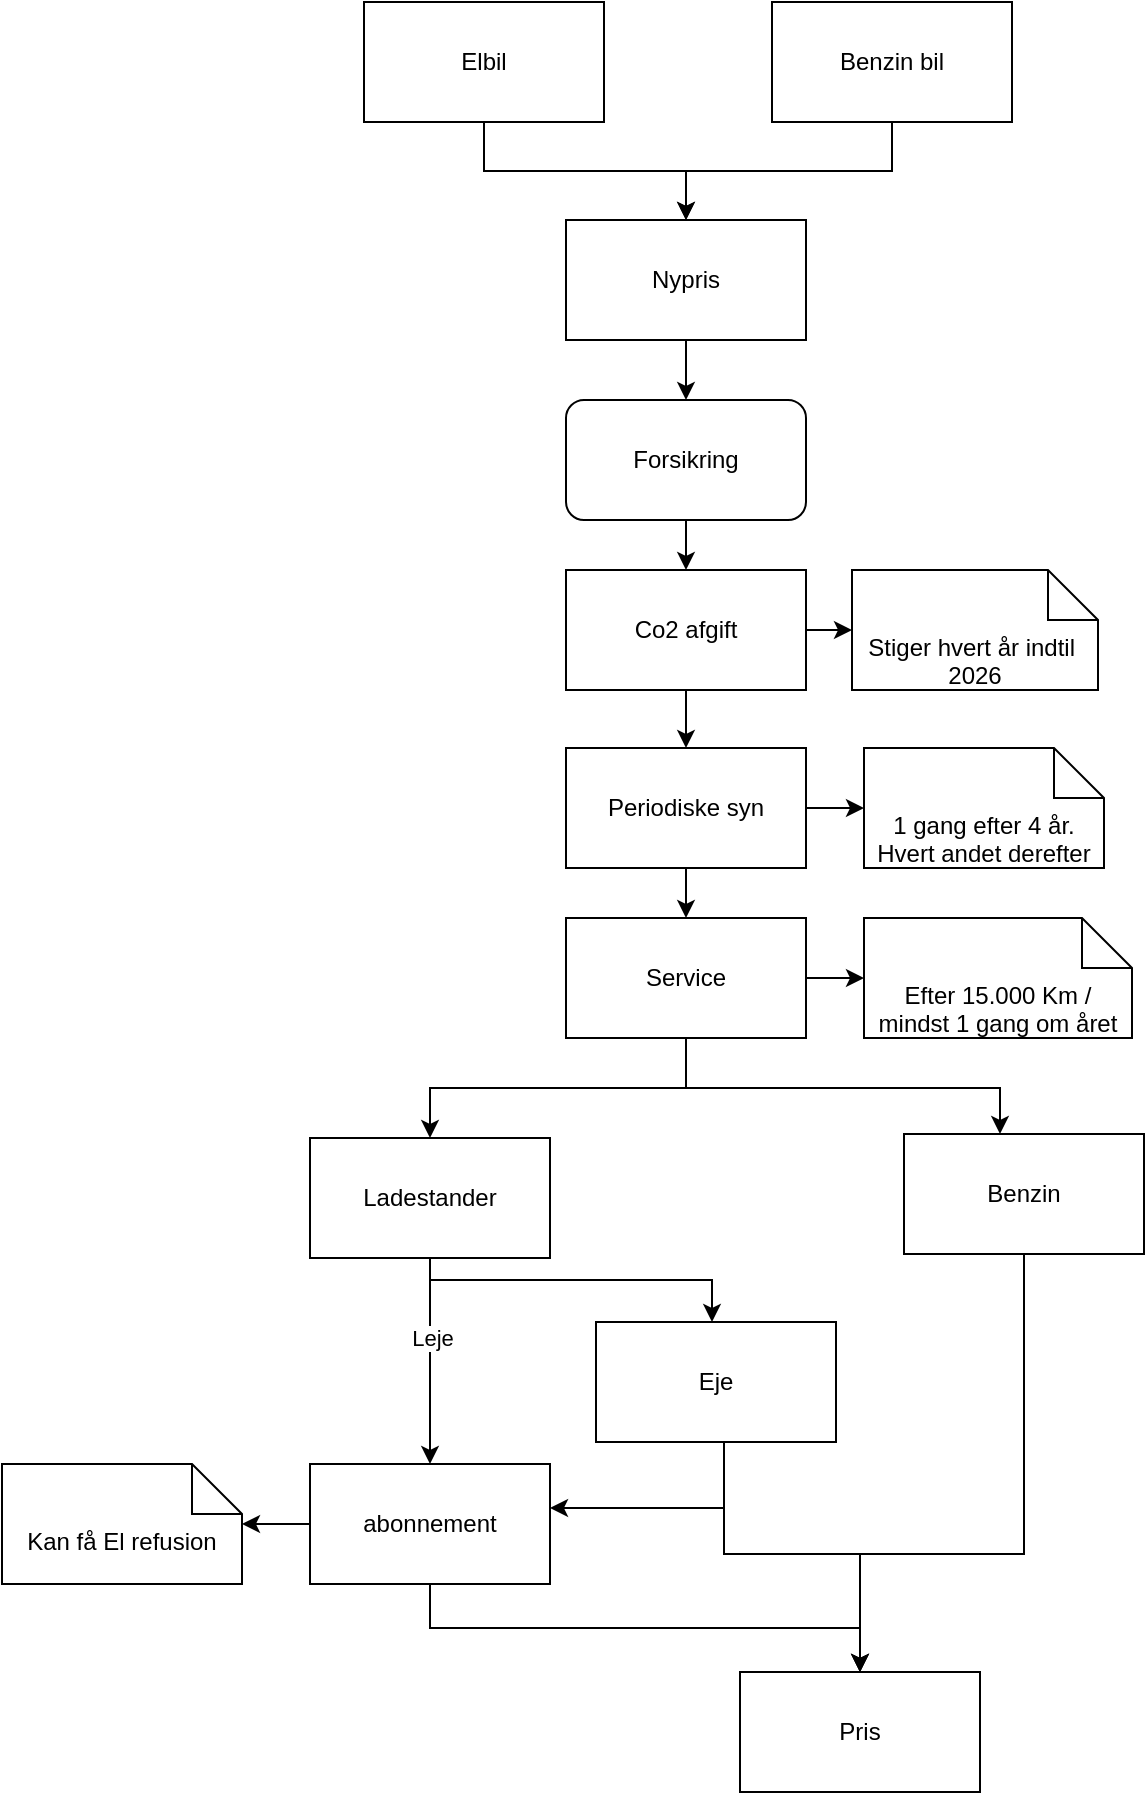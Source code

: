 <mxfile version="20.2.7" type="device"><diagram id="dm3gONtWG9KUBg7VYdlv" name="Side-1"><mxGraphModel dx="1185" dy="614" grid="0" gridSize="10" guides="1" tooltips="1" connect="1" arrows="1" fold="1" page="1" pageScale="1" pageWidth="827" pageHeight="1169" math="0" shadow="0"><root><mxCell id="0"/><mxCell id="1" parent="0"/><mxCell id="POmdUGvdcRF7nU-_KOvP-4" style="edgeStyle=orthogonalEdgeStyle;rounded=0;orthogonalLoop=1;jettySize=auto;html=1;exitX=0.5;exitY=1;exitDx=0;exitDy=0;" edge="1" parent="1" source="POmdUGvdcRF7nU-_KOvP-1" target="POmdUGvdcRF7nU-_KOvP-3"><mxGeometry relative="1" as="geometry"/></mxCell><mxCell id="POmdUGvdcRF7nU-_KOvP-1" value="Elbil" style="rounded=0;whiteSpace=wrap;html=1;" vertex="1" parent="1"><mxGeometry x="197" y="220" width="120" height="60" as="geometry"/></mxCell><mxCell id="POmdUGvdcRF7nU-_KOvP-5" style="edgeStyle=orthogonalEdgeStyle;rounded=0;orthogonalLoop=1;jettySize=auto;html=1;exitX=0.5;exitY=1;exitDx=0;exitDy=0;" edge="1" parent="1" source="POmdUGvdcRF7nU-_KOvP-2" target="POmdUGvdcRF7nU-_KOvP-3"><mxGeometry relative="1" as="geometry"/></mxCell><mxCell id="POmdUGvdcRF7nU-_KOvP-2" value="Benzin bil" style="whiteSpace=wrap;html=1;" vertex="1" parent="1"><mxGeometry x="401" y="220" width="120" height="60" as="geometry"/></mxCell><mxCell id="POmdUGvdcRF7nU-_KOvP-7" style="edgeStyle=orthogonalEdgeStyle;rounded=0;orthogonalLoop=1;jettySize=auto;html=1;exitX=0.5;exitY=1;exitDx=0;exitDy=0;" edge="1" parent="1" source="POmdUGvdcRF7nU-_KOvP-3" target="POmdUGvdcRF7nU-_KOvP-6"><mxGeometry relative="1" as="geometry"/></mxCell><mxCell id="POmdUGvdcRF7nU-_KOvP-3" value="Nypris" style="rounded=0;whiteSpace=wrap;html=1;" vertex="1" parent="1"><mxGeometry x="298" y="329" width="120" height="60" as="geometry"/></mxCell><mxCell id="POmdUGvdcRF7nU-_KOvP-11" style="edgeStyle=orthogonalEdgeStyle;rounded=0;orthogonalLoop=1;jettySize=auto;html=1;exitX=0.5;exitY=1;exitDx=0;exitDy=0;" edge="1" parent="1" source="POmdUGvdcRF7nU-_KOvP-6" target="POmdUGvdcRF7nU-_KOvP-10"><mxGeometry relative="1" as="geometry"/></mxCell><mxCell id="POmdUGvdcRF7nU-_KOvP-6" value="Forsikring" style="rounded=1;whiteSpace=wrap;html=1;" vertex="1" parent="1"><mxGeometry x="298" y="419" width="120" height="60" as="geometry"/></mxCell><mxCell id="POmdUGvdcRF7nU-_KOvP-13" style="edgeStyle=orthogonalEdgeStyle;rounded=0;orthogonalLoop=1;jettySize=auto;html=1;exitX=0.5;exitY=1;exitDx=0;exitDy=0;" edge="1" parent="1" source="POmdUGvdcRF7nU-_KOvP-8" target="POmdUGvdcRF7nU-_KOvP-9"><mxGeometry relative="1" as="geometry"/></mxCell><mxCell id="POmdUGvdcRF7nU-_KOvP-27" style="edgeStyle=orthogonalEdgeStyle;rounded=0;orthogonalLoop=1;jettySize=auto;html=1;exitX=1;exitY=0.5;exitDx=0;exitDy=0;" edge="1" parent="1" source="POmdUGvdcRF7nU-_KOvP-8" target="POmdUGvdcRF7nU-_KOvP-26"><mxGeometry relative="1" as="geometry"/></mxCell><mxCell id="POmdUGvdcRF7nU-_KOvP-8" value="Periodiske syn" style="rounded=0;whiteSpace=wrap;html=1;" vertex="1" parent="1"><mxGeometry x="298" y="593" width="120" height="60" as="geometry"/></mxCell><mxCell id="POmdUGvdcRF7nU-_KOvP-16" style="edgeStyle=orthogonalEdgeStyle;rounded=0;orthogonalLoop=1;jettySize=auto;html=1;exitX=0.5;exitY=1;exitDx=0;exitDy=0;" edge="1" parent="1" source="POmdUGvdcRF7nU-_KOvP-9" target="POmdUGvdcRF7nU-_KOvP-14"><mxGeometry relative="1" as="geometry"/></mxCell><mxCell id="POmdUGvdcRF7nU-_KOvP-25" style="edgeStyle=orthogonalEdgeStyle;rounded=0;orthogonalLoop=1;jettySize=auto;html=1;exitX=0.5;exitY=1;exitDx=0;exitDy=0;" edge="1" parent="1" source="POmdUGvdcRF7nU-_KOvP-9" target="POmdUGvdcRF7nU-_KOvP-15"><mxGeometry relative="1" as="geometry"><Array as="points"><mxPoint x="358" y="763"/><mxPoint x="515" y="763"/></Array></mxGeometry></mxCell><mxCell id="POmdUGvdcRF7nU-_KOvP-29" style="edgeStyle=orthogonalEdgeStyle;rounded=0;orthogonalLoop=1;jettySize=auto;html=1;exitX=1;exitY=0.5;exitDx=0;exitDy=0;" edge="1" parent="1" source="POmdUGvdcRF7nU-_KOvP-9" target="POmdUGvdcRF7nU-_KOvP-28"><mxGeometry relative="1" as="geometry"/></mxCell><mxCell id="POmdUGvdcRF7nU-_KOvP-9" value="Service" style="rounded=0;whiteSpace=wrap;html=1;" vertex="1" parent="1"><mxGeometry x="298" y="678" width="120" height="60" as="geometry"/></mxCell><mxCell id="POmdUGvdcRF7nU-_KOvP-12" style="edgeStyle=orthogonalEdgeStyle;rounded=0;orthogonalLoop=1;jettySize=auto;html=1;exitX=0.5;exitY=1;exitDx=0;exitDy=0;" edge="1" parent="1" source="POmdUGvdcRF7nU-_KOvP-10" target="POmdUGvdcRF7nU-_KOvP-8"><mxGeometry relative="1" as="geometry"/></mxCell><mxCell id="POmdUGvdcRF7nU-_KOvP-31" style="edgeStyle=orthogonalEdgeStyle;rounded=0;orthogonalLoop=1;jettySize=auto;html=1;exitX=1;exitY=0.5;exitDx=0;exitDy=0;" edge="1" parent="1" source="POmdUGvdcRF7nU-_KOvP-10" target="POmdUGvdcRF7nU-_KOvP-30"><mxGeometry relative="1" as="geometry"/></mxCell><mxCell id="POmdUGvdcRF7nU-_KOvP-10" value="Co2 afgift" style="rounded=0;whiteSpace=wrap;html=1;" vertex="1" parent="1"><mxGeometry x="298" y="504" width="120" height="60" as="geometry"/></mxCell><mxCell id="POmdUGvdcRF7nU-_KOvP-19" style="edgeStyle=orthogonalEdgeStyle;rounded=0;orthogonalLoop=1;jettySize=auto;html=1;exitX=0.5;exitY=1;exitDx=0;exitDy=0;" edge="1" parent="1" source="POmdUGvdcRF7nU-_KOvP-14" target="POmdUGvdcRF7nU-_KOvP-17"><mxGeometry relative="1" as="geometry"/></mxCell><mxCell id="POmdUGvdcRF7nU-_KOvP-24" value="Leje" style="edgeLabel;html=1;align=center;verticalAlign=middle;resizable=0;points=[];" vertex="1" connectable="0" parent="POmdUGvdcRF7nU-_KOvP-19"><mxGeometry x="-0.222" y="1" relative="1" as="geometry"><mxPoint as="offset"/></mxGeometry></mxCell><mxCell id="POmdUGvdcRF7nU-_KOvP-20" style="edgeStyle=orthogonalEdgeStyle;rounded=0;orthogonalLoop=1;jettySize=auto;html=1;exitX=0.5;exitY=1;exitDx=0;exitDy=0;" edge="1" parent="1" source="POmdUGvdcRF7nU-_KOvP-14" target="POmdUGvdcRF7nU-_KOvP-18"><mxGeometry relative="1" as="geometry"><Array as="points"><mxPoint x="230" y="859"/><mxPoint x="371" y="859"/></Array></mxGeometry></mxCell><mxCell id="POmdUGvdcRF7nU-_KOvP-14" value="Ladestander" style="rounded=0;whiteSpace=wrap;html=1;" vertex="1" parent="1"><mxGeometry x="170" y="788" width="120" height="60" as="geometry"/></mxCell><mxCell id="POmdUGvdcRF7nU-_KOvP-36" style="edgeStyle=orthogonalEdgeStyle;rounded=0;orthogonalLoop=1;jettySize=auto;html=1;exitX=0.5;exitY=1;exitDx=0;exitDy=0;" edge="1" parent="1" source="POmdUGvdcRF7nU-_KOvP-15" target="POmdUGvdcRF7nU-_KOvP-33"><mxGeometry relative="1" as="geometry"><Array as="points"><mxPoint x="527" y="996"/><mxPoint x="445" y="996"/></Array></mxGeometry></mxCell><mxCell id="POmdUGvdcRF7nU-_KOvP-15" value="Benzin" style="rounded=0;whiteSpace=wrap;html=1;" vertex="1" parent="1"><mxGeometry x="467" y="786" width="120" height="60" as="geometry"/></mxCell><mxCell id="POmdUGvdcRF7nU-_KOvP-35" style="edgeStyle=orthogonalEdgeStyle;rounded=0;orthogonalLoop=1;jettySize=auto;html=1;exitX=0.5;exitY=1;exitDx=0;exitDy=0;" edge="1" parent="1" source="POmdUGvdcRF7nU-_KOvP-17" target="POmdUGvdcRF7nU-_KOvP-33"><mxGeometry relative="1" as="geometry"/></mxCell><mxCell id="POmdUGvdcRF7nU-_KOvP-37" style="edgeStyle=orthogonalEdgeStyle;rounded=0;orthogonalLoop=1;jettySize=auto;html=1;exitX=0;exitY=0.5;exitDx=0;exitDy=0;" edge="1" parent="1" source="POmdUGvdcRF7nU-_KOvP-17" target="POmdUGvdcRF7nU-_KOvP-32"><mxGeometry relative="1" as="geometry"/></mxCell><mxCell id="POmdUGvdcRF7nU-_KOvP-17" value="abonnement" style="rounded=0;whiteSpace=wrap;html=1;" vertex="1" parent="1"><mxGeometry x="170" y="951" width="120" height="60" as="geometry"/></mxCell><mxCell id="POmdUGvdcRF7nU-_KOvP-23" style="edgeStyle=orthogonalEdgeStyle;rounded=0;orthogonalLoop=1;jettySize=auto;html=1;exitX=0.5;exitY=1;exitDx=0;exitDy=0;" edge="1" parent="1" source="POmdUGvdcRF7nU-_KOvP-18" target="POmdUGvdcRF7nU-_KOvP-17"><mxGeometry relative="1" as="geometry"><Array as="points"><mxPoint x="377" y="973"/></Array></mxGeometry></mxCell><mxCell id="POmdUGvdcRF7nU-_KOvP-34" style="edgeStyle=orthogonalEdgeStyle;rounded=0;orthogonalLoop=1;jettySize=auto;html=1;exitX=0.5;exitY=1;exitDx=0;exitDy=0;" edge="1" parent="1" source="POmdUGvdcRF7nU-_KOvP-18" target="POmdUGvdcRF7nU-_KOvP-33"><mxGeometry relative="1" as="geometry"><Array as="points"><mxPoint x="377" y="937"/><mxPoint x="377" y="996"/><mxPoint x="445" y="996"/></Array></mxGeometry></mxCell><mxCell id="POmdUGvdcRF7nU-_KOvP-18" value="Eje" style="rounded=0;whiteSpace=wrap;html=1;" vertex="1" parent="1"><mxGeometry x="313" y="880" width="120" height="60" as="geometry"/></mxCell><mxCell id="POmdUGvdcRF7nU-_KOvP-26" value="1 gang efter 4 år.&lt;br&gt;Hvert andet derefter" style="shape=note2;boundedLbl=1;whiteSpace=wrap;html=1;size=25;verticalAlign=top;align=center;" vertex="1" parent="1"><mxGeometry x="447" y="593" width="120" height="60" as="geometry"/></mxCell><mxCell id="POmdUGvdcRF7nU-_KOvP-28" value="Efter 15.000 Km /&lt;br&gt;mindst 1 gang om året" style="shape=note2;boundedLbl=1;whiteSpace=wrap;html=1;size=25;verticalAlign=top;align=center;" vertex="1" parent="1"><mxGeometry x="447" y="678" width="134" height="60" as="geometry"/></mxCell><mxCell id="POmdUGvdcRF7nU-_KOvP-30" value="Stiger hvert år indtil&amp;nbsp; 2026" style="shape=note2;boundedLbl=1;whiteSpace=wrap;html=1;size=25;verticalAlign=top;align=center;" vertex="1" parent="1"><mxGeometry x="441" y="504" width="123" height="60" as="geometry"/></mxCell><mxCell id="POmdUGvdcRF7nU-_KOvP-32" value="Kan få El refusion" style="shape=note2;boundedLbl=1;whiteSpace=wrap;html=1;size=25;verticalAlign=top;align=center;" vertex="1" parent="1"><mxGeometry x="16" y="951" width="120" height="60" as="geometry"/></mxCell><mxCell id="POmdUGvdcRF7nU-_KOvP-33" value="Pris" style="rounded=0;whiteSpace=wrap;html=1;" vertex="1" parent="1"><mxGeometry x="385" y="1055" width="120" height="60" as="geometry"/></mxCell></root></mxGraphModel></diagram></mxfile>